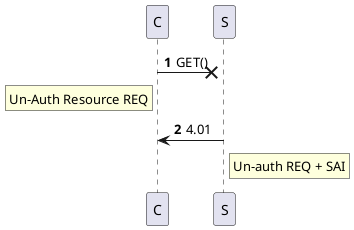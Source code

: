 {
  "sha1": "bm55my4oqnybpk7vrgwyvxtgvrvyruu",
  "insertion": {
    "when": "2024-05-30T20:48:22.118Z",
    "user": "plantuml@gmail.com"
  }
}
@startuml
participant C
participant S
autonumber
C ->x S : GET()
rnote left of C: Un-Auth Resource REQ
S -> C : 4.01
rnote right of S: Un-auth REQ + SAI
@enduml
